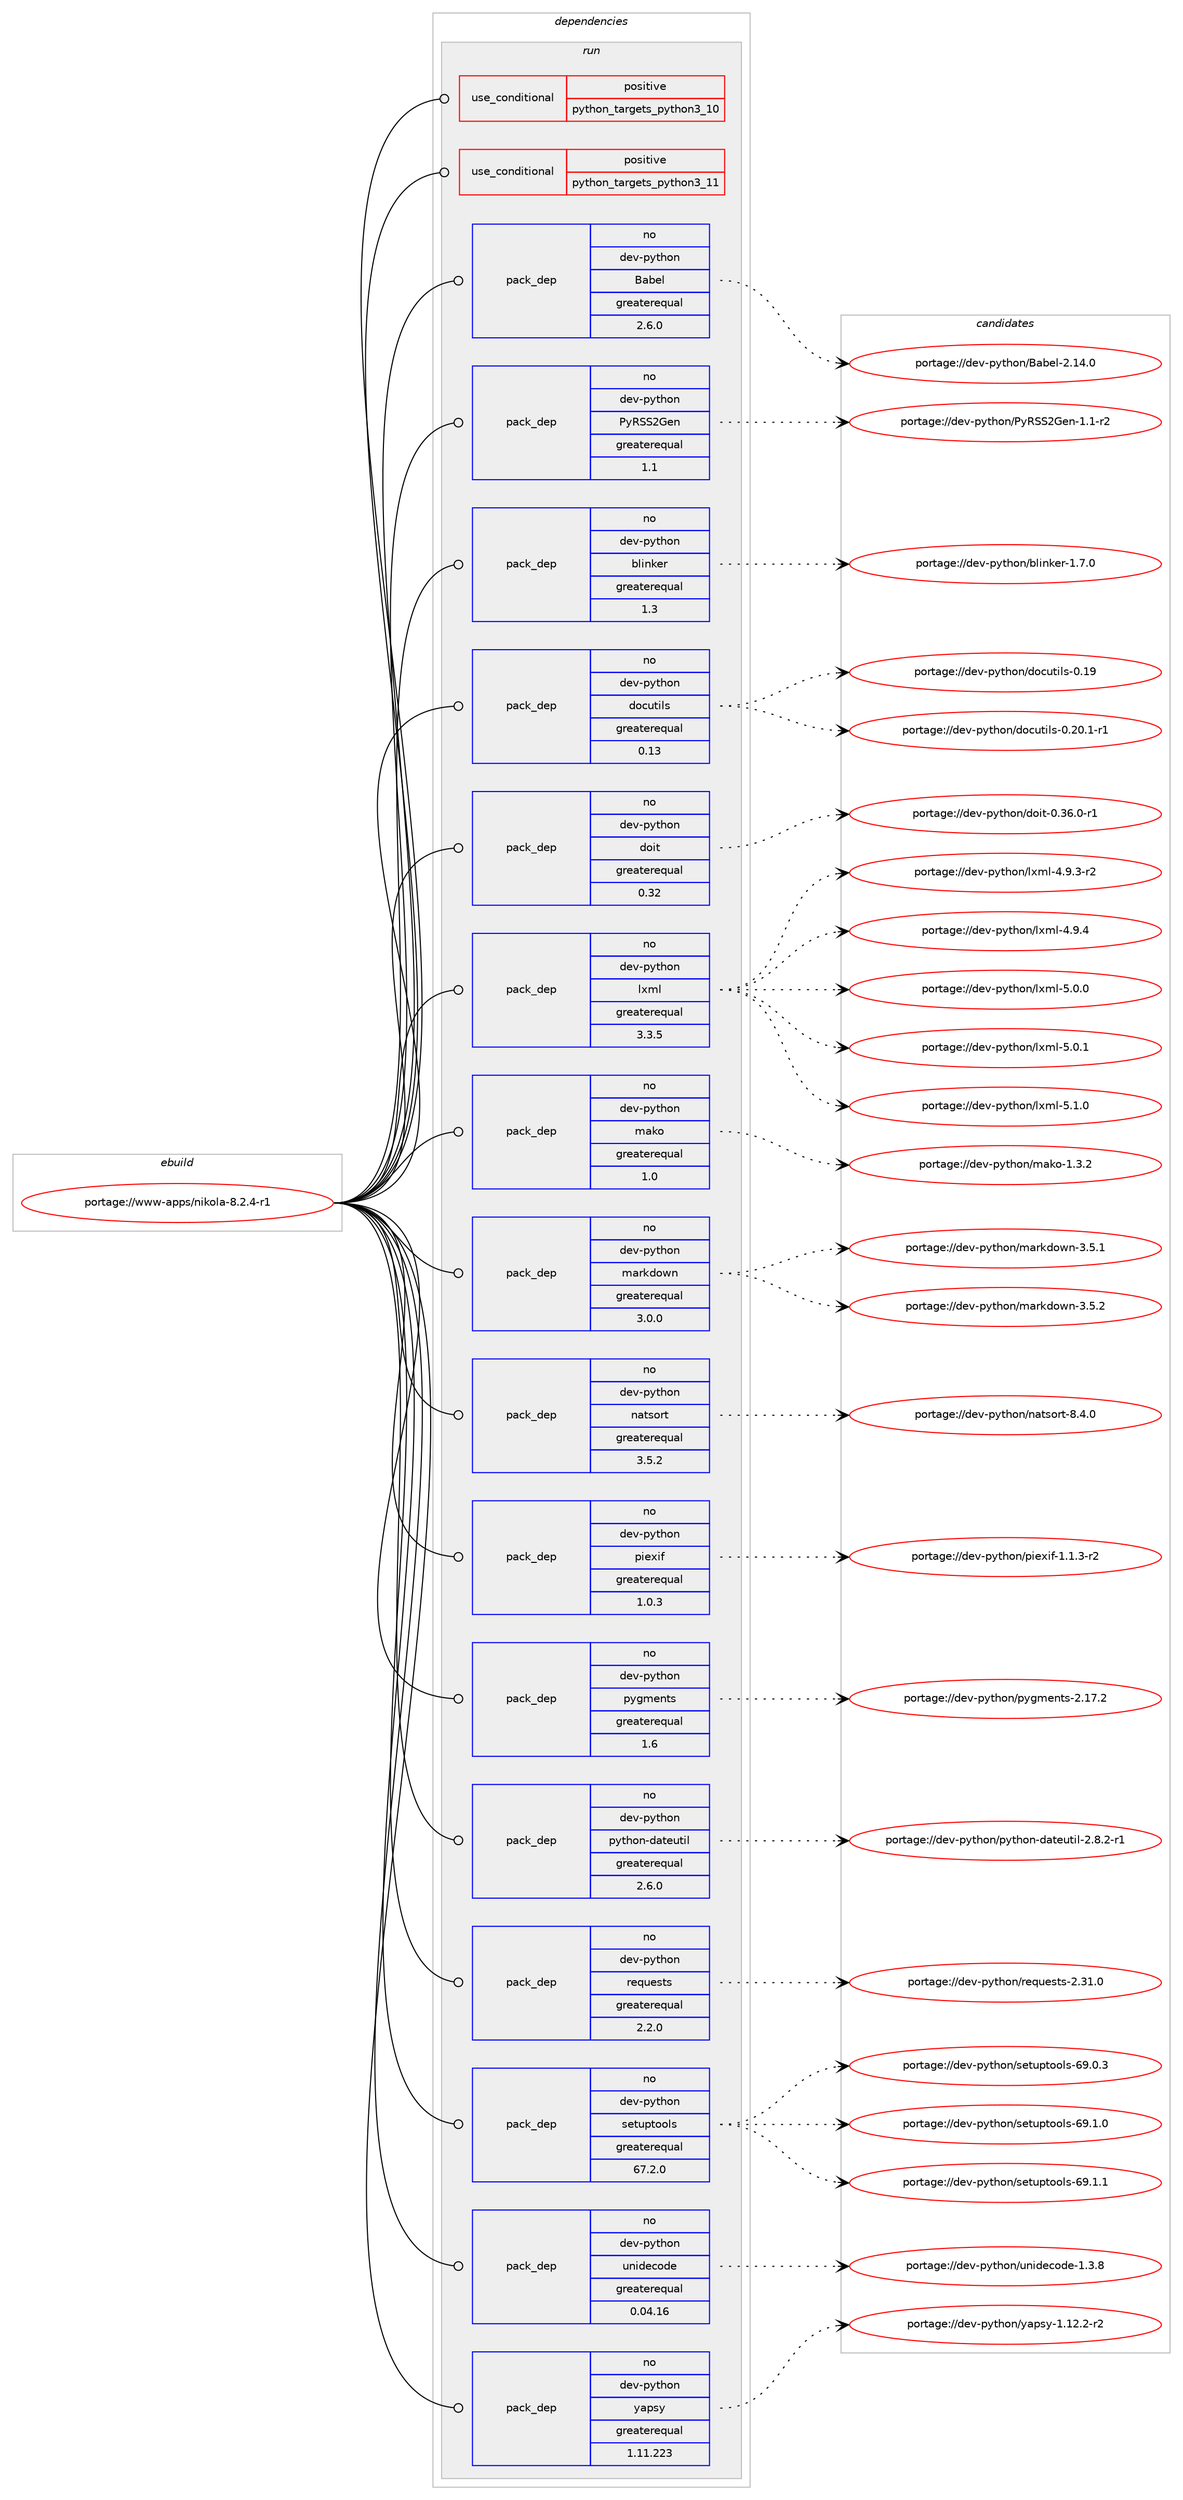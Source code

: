 digraph prolog {

# *************
# Graph options
# *************

newrank=true;
concentrate=true;
compound=true;
graph [rankdir=LR,fontname=Helvetica,fontsize=10,ranksep=1.5];#, ranksep=2.5, nodesep=0.2];
edge  [arrowhead=vee];
node  [fontname=Helvetica,fontsize=10];

# **********
# The ebuild
# **********

subgraph cluster_leftcol {
color=gray;
rank=same;
label=<<i>ebuild</i>>;
id [label="portage://www-apps/nikola-8.2.4-r1", color=red, width=4, href="../www-apps/nikola-8.2.4-r1.svg"];
}

# ****************
# The dependencies
# ****************

subgraph cluster_midcol {
color=gray;
label=<<i>dependencies</i>>;
subgraph cluster_compile {
fillcolor="#eeeeee";
style=filled;
label=<<i>compile</i>>;
}
subgraph cluster_compileandrun {
fillcolor="#eeeeee";
style=filled;
label=<<i>compile and run</i>>;
}
subgraph cluster_run {
fillcolor="#eeeeee";
style=filled;
label=<<i>run</i>>;
subgraph cond14441 {
dependency21734 [label=<<TABLE BORDER="0" CELLBORDER="1" CELLSPACING="0" CELLPADDING="4"><TR><TD ROWSPAN="3" CELLPADDING="10">use_conditional</TD></TR><TR><TD>positive</TD></TR><TR><TD>python_targets_python3_10</TD></TR></TABLE>>, shape=none, color=red];
# *** BEGIN UNKNOWN DEPENDENCY TYPE (TODO) ***
# dependency21734 -> package_dependency(portage://www-apps/nikola-8.2.4-r1,run,no,dev-lang,python,none,[,,],[slot(3.10)],[])
# *** END UNKNOWN DEPENDENCY TYPE (TODO) ***

}
id:e -> dependency21734:w [weight=20,style="solid",arrowhead="odot"];
subgraph cond14442 {
dependency21735 [label=<<TABLE BORDER="0" CELLBORDER="1" CELLSPACING="0" CELLPADDING="4"><TR><TD ROWSPAN="3" CELLPADDING="10">use_conditional</TD></TR><TR><TD>positive</TD></TR><TR><TD>python_targets_python3_11</TD></TR></TABLE>>, shape=none, color=red];
# *** BEGIN UNKNOWN DEPENDENCY TYPE (TODO) ***
# dependency21735 -> package_dependency(portage://www-apps/nikola-8.2.4-r1,run,no,dev-lang,python,none,[,,],[slot(3.11)],[])
# *** END UNKNOWN DEPENDENCY TYPE (TODO) ***

}
id:e -> dependency21735:w [weight=20,style="solid",arrowhead="odot"];
subgraph pack7034 {
dependency21736 [label=<<TABLE BORDER="0" CELLBORDER="1" CELLSPACING="0" CELLPADDING="4" WIDTH="220"><TR><TD ROWSPAN="6" CELLPADDING="30">pack_dep</TD></TR><TR><TD WIDTH="110">no</TD></TR><TR><TD>dev-python</TD></TR><TR><TD>Babel</TD></TR><TR><TD>greaterequal</TD></TR><TR><TD>2.6.0</TD></TR></TABLE>>, shape=none, color=blue];
}
id:e -> dependency21736:w [weight=20,style="solid",arrowhead="odot"];
subgraph pack7035 {
dependency21737 [label=<<TABLE BORDER="0" CELLBORDER="1" CELLSPACING="0" CELLPADDING="4" WIDTH="220"><TR><TD ROWSPAN="6" CELLPADDING="30">pack_dep</TD></TR><TR><TD WIDTH="110">no</TD></TR><TR><TD>dev-python</TD></TR><TR><TD>PyRSS2Gen</TD></TR><TR><TD>greaterequal</TD></TR><TR><TD>1.1</TD></TR></TABLE>>, shape=none, color=blue];
}
id:e -> dependency21737:w [weight=20,style="solid",arrowhead="odot"];
subgraph pack7036 {
dependency21738 [label=<<TABLE BORDER="0" CELLBORDER="1" CELLSPACING="0" CELLPADDING="4" WIDTH="220"><TR><TD ROWSPAN="6" CELLPADDING="30">pack_dep</TD></TR><TR><TD WIDTH="110">no</TD></TR><TR><TD>dev-python</TD></TR><TR><TD>blinker</TD></TR><TR><TD>greaterequal</TD></TR><TR><TD>1.3</TD></TR></TABLE>>, shape=none, color=blue];
}
id:e -> dependency21738:w [weight=20,style="solid",arrowhead="odot"];
# *** BEGIN UNKNOWN DEPENDENCY TYPE (TODO) ***
# id -> package_dependency(portage://www-apps/nikola-8.2.4-r1,run,no,dev-python,cloudpickle,none,[,,],[],[use(optenable(python_targets_python3_10),negative),use(optenable(python_targets_python3_11),negative)])
# *** END UNKNOWN DEPENDENCY TYPE (TODO) ***

subgraph pack7037 {
dependency21739 [label=<<TABLE BORDER="0" CELLBORDER="1" CELLSPACING="0" CELLPADDING="4" WIDTH="220"><TR><TD ROWSPAN="6" CELLPADDING="30">pack_dep</TD></TR><TR><TD WIDTH="110">no</TD></TR><TR><TD>dev-python</TD></TR><TR><TD>docutils</TD></TR><TR><TD>greaterequal</TD></TR><TR><TD>0.13</TD></TR></TABLE>>, shape=none, color=blue];
}
id:e -> dependency21739:w [weight=20,style="solid",arrowhead="odot"];
subgraph pack7038 {
dependency21740 [label=<<TABLE BORDER="0" CELLBORDER="1" CELLSPACING="0" CELLPADDING="4" WIDTH="220"><TR><TD ROWSPAN="6" CELLPADDING="30">pack_dep</TD></TR><TR><TD WIDTH="110">no</TD></TR><TR><TD>dev-python</TD></TR><TR><TD>doit</TD></TR><TR><TD>greaterequal</TD></TR><TR><TD>0.32</TD></TR></TABLE>>, shape=none, color=blue];
}
id:e -> dependency21740:w [weight=20,style="solid",arrowhead="odot"];
subgraph pack7039 {
dependency21741 [label=<<TABLE BORDER="0" CELLBORDER="1" CELLSPACING="0" CELLPADDING="4" WIDTH="220"><TR><TD ROWSPAN="6" CELLPADDING="30">pack_dep</TD></TR><TR><TD WIDTH="110">no</TD></TR><TR><TD>dev-python</TD></TR><TR><TD>lxml</TD></TR><TR><TD>greaterequal</TD></TR><TR><TD>3.3.5</TD></TR></TABLE>>, shape=none, color=blue];
}
id:e -> dependency21741:w [weight=20,style="solid",arrowhead="odot"];
subgraph pack7040 {
dependency21742 [label=<<TABLE BORDER="0" CELLBORDER="1" CELLSPACING="0" CELLPADDING="4" WIDTH="220"><TR><TD ROWSPAN="6" CELLPADDING="30">pack_dep</TD></TR><TR><TD WIDTH="110">no</TD></TR><TR><TD>dev-python</TD></TR><TR><TD>mako</TD></TR><TR><TD>greaterequal</TD></TR><TR><TD>1.0</TD></TR></TABLE>>, shape=none, color=blue];
}
id:e -> dependency21742:w [weight=20,style="solid",arrowhead="odot"];
subgraph pack7041 {
dependency21743 [label=<<TABLE BORDER="0" CELLBORDER="1" CELLSPACING="0" CELLPADDING="4" WIDTH="220"><TR><TD ROWSPAN="6" CELLPADDING="30">pack_dep</TD></TR><TR><TD WIDTH="110">no</TD></TR><TR><TD>dev-python</TD></TR><TR><TD>markdown</TD></TR><TR><TD>greaterequal</TD></TR><TR><TD>3.0.0</TD></TR></TABLE>>, shape=none, color=blue];
}
id:e -> dependency21743:w [weight=20,style="solid",arrowhead="odot"];
subgraph pack7042 {
dependency21744 [label=<<TABLE BORDER="0" CELLBORDER="1" CELLSPACING="0" CELLPADDING="4" WIDTH="220"><TR><TD ROWSPAN="6" CELLPADDING="30">pack_dep</TD></TR><TR><TD WIDTH="110">no</TD></TR><TR><TD>dev-python</TD></TR><TR><TD>natsort</TD></TR><TR><TD>greaterequal</TD></TR><TR><TD>3.5.2</TD></TR></TABLE>>, shape=none, color=blue];
}
id:e -> dependency21744:w [weight=20,style="solid",arrowhead="odot"];
subgraph pack7043 {
dependency21745 [label=<<TABLE BORDER="0" CELLBORDER="1" CELLSPACING="0" CELLPADDING="4" WIDTH="220"><TR><TD ROWSPAN="6" CELLPADDING="30">pack_dep</TD></TR><TR><TD WIDTH="110">no</TD></TR><TR><TD>dev-python</TD></TR><TR><TD>piexif</TD></TR><TR><TD>greaterequal</TD></TR><TR><TD>1.0.3</TD></TR></TABLE>>, shape=none, color=blue];
}
id:e -> dependency21745:w [weight=20,style="solid",arrowhead="odot"];
# *** BEGIN UNKNOWN DEPENDENCY TYPE (TODO) ***
# id -> package_dependency(portage://www-apps/nikola-8.2.4-r1,run,no,dev-python,pillow,none,[,,],[],[use(enable(jpeg),none),use(optenable(python_targets_python3_10),negative),use(optenable(python_targets_python3_11),negative)])
# *** END UNKNOWN DEPENDENCY TYPE (TODO) ***

subgraph pack7044 {
dependency21746 [label=<<TABLE BORDER="0" CELLBORDER="1" CELLSPACING="0" CELLPADDING="4" WIDTH="220"><TR><TD ROWSPAN="6" CELLPADDING="30">pack_dep</TD></TR><TR><TD WIDTH="110">no</TD></TR><TR><TD>dev-python</TD></TR><TR><TD>pygments</TD></TR><TR><TD>greaterequal</TD></TR><TR><TD>1.6</TD></TR></TABLE>>, shape=none, color=blue];
}
id:e -> dependency21746:w [weight=20,style="solid",arrowhead="odot"];
subgraph pack7045 {
dependency21747 [label=<<TABLE BORDER="0" CELLBORDER="1" CELLSPACING="0" CELLPADDING="4" WIDTH="220"><TR><TD ROWSPAN="6" CELLPADDING="30">pack_dep</TD></TR><TR><TD WIDTH="110">no</TD></TR><TR><TD>dev-python</TD></TR><TR><TD>python-dateutil</TD></TR><TR><TD>greaterequal</TD></TR><TR><TD>2.6.0</TD></TR></TABLE>>, shape=none, color=blue];
}
id:e -> dependency21747:w [weight=20,style="solid",arrowhead="odot"];
subgraph pack7046 {
dependency21748 [label=<<TABLE BORDER="0" CELLBORDER="1" CELLSPACING="0" CELLPADDING="4" WIDTH="220"><TR><TD ROWSPAN="6" CELLPADDING="30">pack_dep</TD></TR><TR><TD WIDTH="110">no</TD></TR><TR><TD>dev-python</TD></TR><TR><TD>requests</TD></TR><TR><TD>greaterequal</TD></TR><TR><TD>2.2.0</TD></TR></TABLE>>, shape=none, color=blue];
}
id:e -> dependency21748:w [weight=20,style="solid",arrowhead="odot"];
subgraph pack7047 {
dependency21749 [label=<<TABLE BORDER="0" CELLBORDER="1" CELLSPACING="0" CELLPADDING="4" WIDTH="220"><TR><TD ROWSPAN="6" CELLPADDING="30">pack_dep</TD></TR><TR><TD WIDTH="110">no</TD></TR><TR><TD>dev-python</TD></TR><TR><TD>setuptools</TD></TR><TR><TD>greaterequal</TD></TR><TR><TD>67.2.0</TD></TR></TABLE>>, shape=none, color=blue];
}
id:e -> dependency21749:w [weight=20,style="solid",arrowhead="odot"];
subgraph pack7048 {
dependency21750 [label=<<TABLE BORDER="0" CELLBORDER="1" CELLSPACING="0" CELLPADDING="4" WIDTH="220"><TR><TD ROWSPAN="6" CELLPADDING="30">pack_dep</TD></TR><TR><TD WIDTH="110">no</TD></TR><TR><TD>dev-python</TD></TR><TR><TD>unidecode</TD></TR><TR><TD>greaterequal</TD></TR><TR><TD>0.04.16</TD></TR></TABLE>>, shape=none, color=blue];
}
id:e -> dependency21750:w [weight=20,style="solid",arrowhead="odot"];
subgraph pack7049 {
dependency21751 [label=<<TABLE BORDER="0" CELLBORDER="1" CELLSPACING="0" CELLPADDING="4" WIDTH="220"><TR><TD ROWSPAN="6" CELLPADDING="30">pack_dep</TD></TR><TR><TD WIDTH="110">no</TD></TR><TR><TD>dev-python</TD></TR><TR><TD>yapsy</TD></TR><TR><TD>greaterequal</TD></TR><TR><TD>1.11.223</TD></TR></TABLE>>, shape=none, color=blue];
}
id:e -> dependency21751:w [weight=20,style="solid",arrowhead="odot"];
}
}

# **************
# The candidates
# **************

subgraph cluster_choices {
rank=same;
color=gray;
label=<<i>candidates</i>>;

subgraph choice7034 {
color=black;
nodesep=1;
choice100101118451121211161041111104766979810110845504649524648 [label="portage://dev-python/Babel-2.14.0", color=red, width=4,href="../dev-python/Babel-2.14.0.svg"];
dependency21736:e -> choice100101118451121211161041111104766979810110845504649524648:w [style=dotted,weight="100"];
}
subgraph choice7035 {
color=black;
nodesep=1;
choice1001011184511212111610411111047801218283835071101110454946494511450 [label="portage://dev-python/PyRSS2Gen-1.1-r2", color=red, width=4,href="../dev-python/PyRSS2Gen-1.1-r2.svg"];
dependency21737:e -> choice1001011184511212111610411111047801218283835071101110454946494511450:w [style=dotted,weight="100"];
}
subgraph choice7036 {
color=black;
nodesep=1;
choice100101118451121211161041111104798108105110107101114454946554648 [label="portage://dev-python/blinker-1.7.0", color=red, width=4,href="../dev-python/blinker-1.7.0.svg"];
dependency21738:e -> choice100101118451121211161041111104798108105110107101114454946554648:w [style=dotted,weight="100"];
}
subgraph choice7037 {
color=black;
nodesep=1;
choice1001011184511212111610411111047100111991171161051081154548464957 [label="portage://dev-python/docutils-0.19", color=red, width=4,href="../dev-python/docutils-0.19.svg"];
choice100101118451121211161041111104710011199117116105108115454846504846494511449 [label="portage://dev-python/docutils-0.20.1-r1", color=red, width=4,href="../dev-python/docutils-0.20.1-r1.svg"];
dependency21739:e -> choice1001011184511212111610411111047100111991171161051081154548464957:w [style=dotted,weight="100"];
dependency21739:e -> choice100101118451121211161041111104710011199117116105108115454846504846494511449:w [style=dotted,weight="100"];
}
subgraph choice7038 {
color=black;
nodesep=1;
choice1001011184511212111610411111047100111105116454846515446484511449 [label="portage://dev-python/doit-0.36.0-r1", color=red, width=4,href="../dev-python/doit-0.36.0-r1.svg"];
dependency21740:e -> choice1001011184511212111610411111047100111105116454846515446484511449:w [style=dotted,weight="100"];
}
subgraph choice7039 {
color=black;
nodesep=1;
choice10010111845112121116104111110471081201091084552465746514511450 [label="portage://dev-python/lxml-4.9.3-r2", color=red, width=4,href="../dev-python/lxml-4.9.3-r2.svg"];
choice1001011184511212111610411111047108120109108455246574652 [label="portage://dev-python/lxml-4.9.4", color=red, width=4,href="../dev-python/lxml-4.9.4.svg"];
choice1001011184511212111610411111047108120109108455346484648 [label="portage://dev-python/lxml-5.0.0", color=red, width=4,href="../dev-python/lxml-5.0.0.svg"];
choice1001011184511212111610411111047108120109108455346484649 [label="portage://dev-python/lxml-5.0.1", color=red, width=4,href="../dev-python/lxml-5.0.1.svg"];
choice1001011184511212111610411111047108120109108455346494648 [label="portage://dev-python/lxml-5.1.0", color=red, width=4,href="../dev-python/lxml-5.1.0.svg"];
dependency21741:e -> choice10010111845112121116104111110471081201091084552465746514511450:w [style=dotted,weight="100"];
dependency21741:e -> choice1001011184511212111610411111047108120109108455246574652:w [style=dotted,weight="100"];
dependency21741:e -> choice1001011184511212111610411111047108120109108455346484648:w [style=dotted,weight="100"];
dependency21741:e -> choice1001011184511212111610411111047108120109108455346484649:w [style=dotted,weight="100"];
dependency21741:e -> choice1001011184511212111610411111047108120109108455346494648:w [style=dotted,weight="100"];
}
subgraph choice7040 {
color=black;
nodesep=1;
choice100101118451121211161041111104710997107111454946514650 [label="portage://dev-python/mako-1.3.2", color=red, width=4,href="../dev-python/mako-1.3.2.svg"];
dependency21742:e -> choice100101118451121211161041111104710997107111454946514650:w [style=dotted,weight="100"];
}
subgraph choice7041 {
color=black;
nodesep=1;
choice100101118451121211161041111104710997114107100111119110455146534649 [label="portage://dev-python/markdown-3.5.1", color=red, width=4,href="../dev-python/markdown-3.5.1.svg"];
choice100101118451121211161041111104710997114107100111119110455146534650 [label="portage://dev-python/markdown-3.5.2", color=red, width=4,href="../dev-python/markdown-3.5.2.svg"];
dependency21743:e -> choice100101118451121211161041111104710997114107100111119110455146534649:w [style=dotted,weight="100"];
dependency21743:e -> choice100101118451121211161041111104710997114107100111119110455146534650:w [style=dotted,weight="100"];
}
subgraph choice7042 {
color=black;
nodesep=1;
choice100101118451121211161041111104711097116115111114116455646524648 [label="portage://dev-python/natsort-8.4.0", color=red, width=4,href="../dev-python/natsort-8.4.0.svg"];
dependency21744:e -> choice100101118451121211161041111104711097116115111114116455646524648:w [style=dotted,weight="100"];
}
subgraph choice7043 {
color=black;
nodesep=1;
choice10010111845112121116104111110471121051011201051024549464946514511450 [label="portage://dev-python/piexif-1.1.3-r2", color=red, width=4,href="../dev-python/piexif-1.1.3-r2.svg"];
dependency21745:e -> choice10010111845112121116104111110471121051011201051024549464946514511450:w [style=dotted,weight="100"];
}
subgraph choice7044 {
color=black;
nodesep=1;
choice100101118451121211161041111104711212110310910111011611545504649554650 [label="portage://dev-python/pygments-2.17.2", color=red, width=4,href="../dev-python/pygments-2.17.2.svg"];
dependency21746:e -> choice100101118451121211161041111104711212110310910111011611545504649554650:w [style=dotted,weight="100"];
}
subgraph choice7045 {
color=black;
nodesep=1;
choice100101118451121211161041111104711212111610411111045100971161011171161051084550465646504511449 [label="portage://dev-python/python-dateutil-2.8.2-r1", color=red, width=4,href="../dev-python/python-dateutil-2.8.2-r1.svg"];
dependency21747:e -> choice100101118451121211161041111104711212111610411111045100971161011171161051084550465646504511449:w [style=dotted,weight="100"];
}
subgraph choice7046 {
color=black;
nodesep=1;
choice100101118451121211161041111104711410111311710111511611545504651494648 [label="portage://dev-python/requests-2.31.0", color=red, width=4,href="../dev-python/requests-2.31.0.svg"];
dependency21748:e -> choice100101118451121211161041111104711410111311710111511611545504651494648:w [style=dotted,weight="100"];
}
subgraph choice7047 {
color=black;
nodesep=1;
choice100101118451121211161041111104711510111611711211611111110811545545746484651 [label="portage://dev-python/setuptools-69.0.3", color=red, width=4,href="../dev-python/setuptools-69.0.3.svg"];
choice100101118451121211161041111104711510111611711211611111110811545545746494648 [label="portage://dev-python/setuptools-69.1.0", color=red, width=4,href="../dev-python/setuptools-69.1.0.svg"];
choice100101118451121211161041111104711510111611711211611111110811545545746494649 [label="portage://dev-python/setuptools-69.1.1", color=red, width=4,href="../dev-python/setuptools-69.1.1.svg"];
dependency21749:e -> choice100101118451121211161041111104711510111611711211611111110811545545746484651:w [style=dotted,weight="100"];
dependency21749:e -> choice100101118451121211161041111104711510111611711211611111110811545545746494648:w [style=dotted,weight="100"];
dependency21749:e -> choice100101118451121211161041111104711510111611711211611111110811545545746494649:w [style=dotted,weight="100"];
}
subgraph choice7048 {
color=black;
nodesep=1;
choice100101118451121211161041111104711711010510010199111100101454946514656 [label="portage://dev-python/unidecode-1.3.8", color=red, width=4,href="../dev-python/unidecode-1.3.8.svg"];
dependency21750:e -> choice100101118451121211161041111104711711010510010199111100101454946514656:w [style=dotted,weight="100"];
}
subgraph choice7049 {
color=black;
nodesep=1;
choice100101118451121211161041111104712197112115121454946495046504511450 [label="portage://dev-python/yapsy-1.12.2-r2", color=red, width=4,href="../dev-python/yapsy-1.12.2-r2.svg"];
dependency21751:e -> choice100101118451121211161041111104712197112115121454946495046504511450:w [style=dotted,weight="100"];
}
}

}

